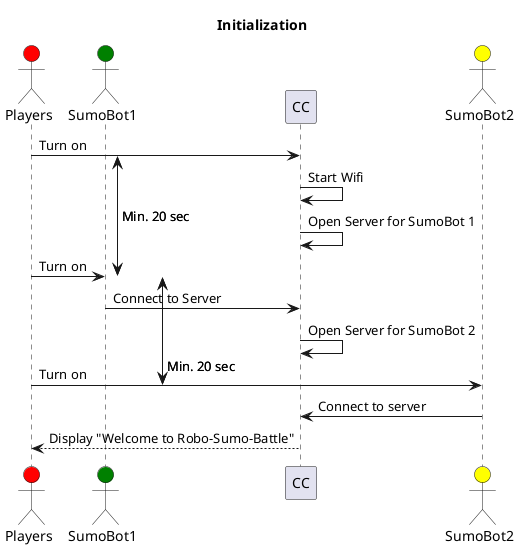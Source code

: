 @startuml
actor Players #red
actor SumoBot1 #green
participant CC
actor SumoBot2 #yellow
!pragma teoz true

skinparam MaxMessageSize 100000

title Initialization

{start} Players -> CC : Turn on
CC -> CC : Start Wifi
CC -> CC : Open Server for SumoBot 1
{end}  Players -> SumoBot1: Turn on 
{start} <-> {end} : Min. 20 sec
SumoBot1 -> CC : Connect to Server
CC -> CC : Open Server for SumoBot 2
{end2} Players -> SumoBot2 : Turn on
{end} <-> {end2} : \n\n\n\nMin. 20 sec
SumoBot2 -> CC : Connect to server
CC --> Players : Display "Welcome to Robo-Sumo-Battle"
@enduml